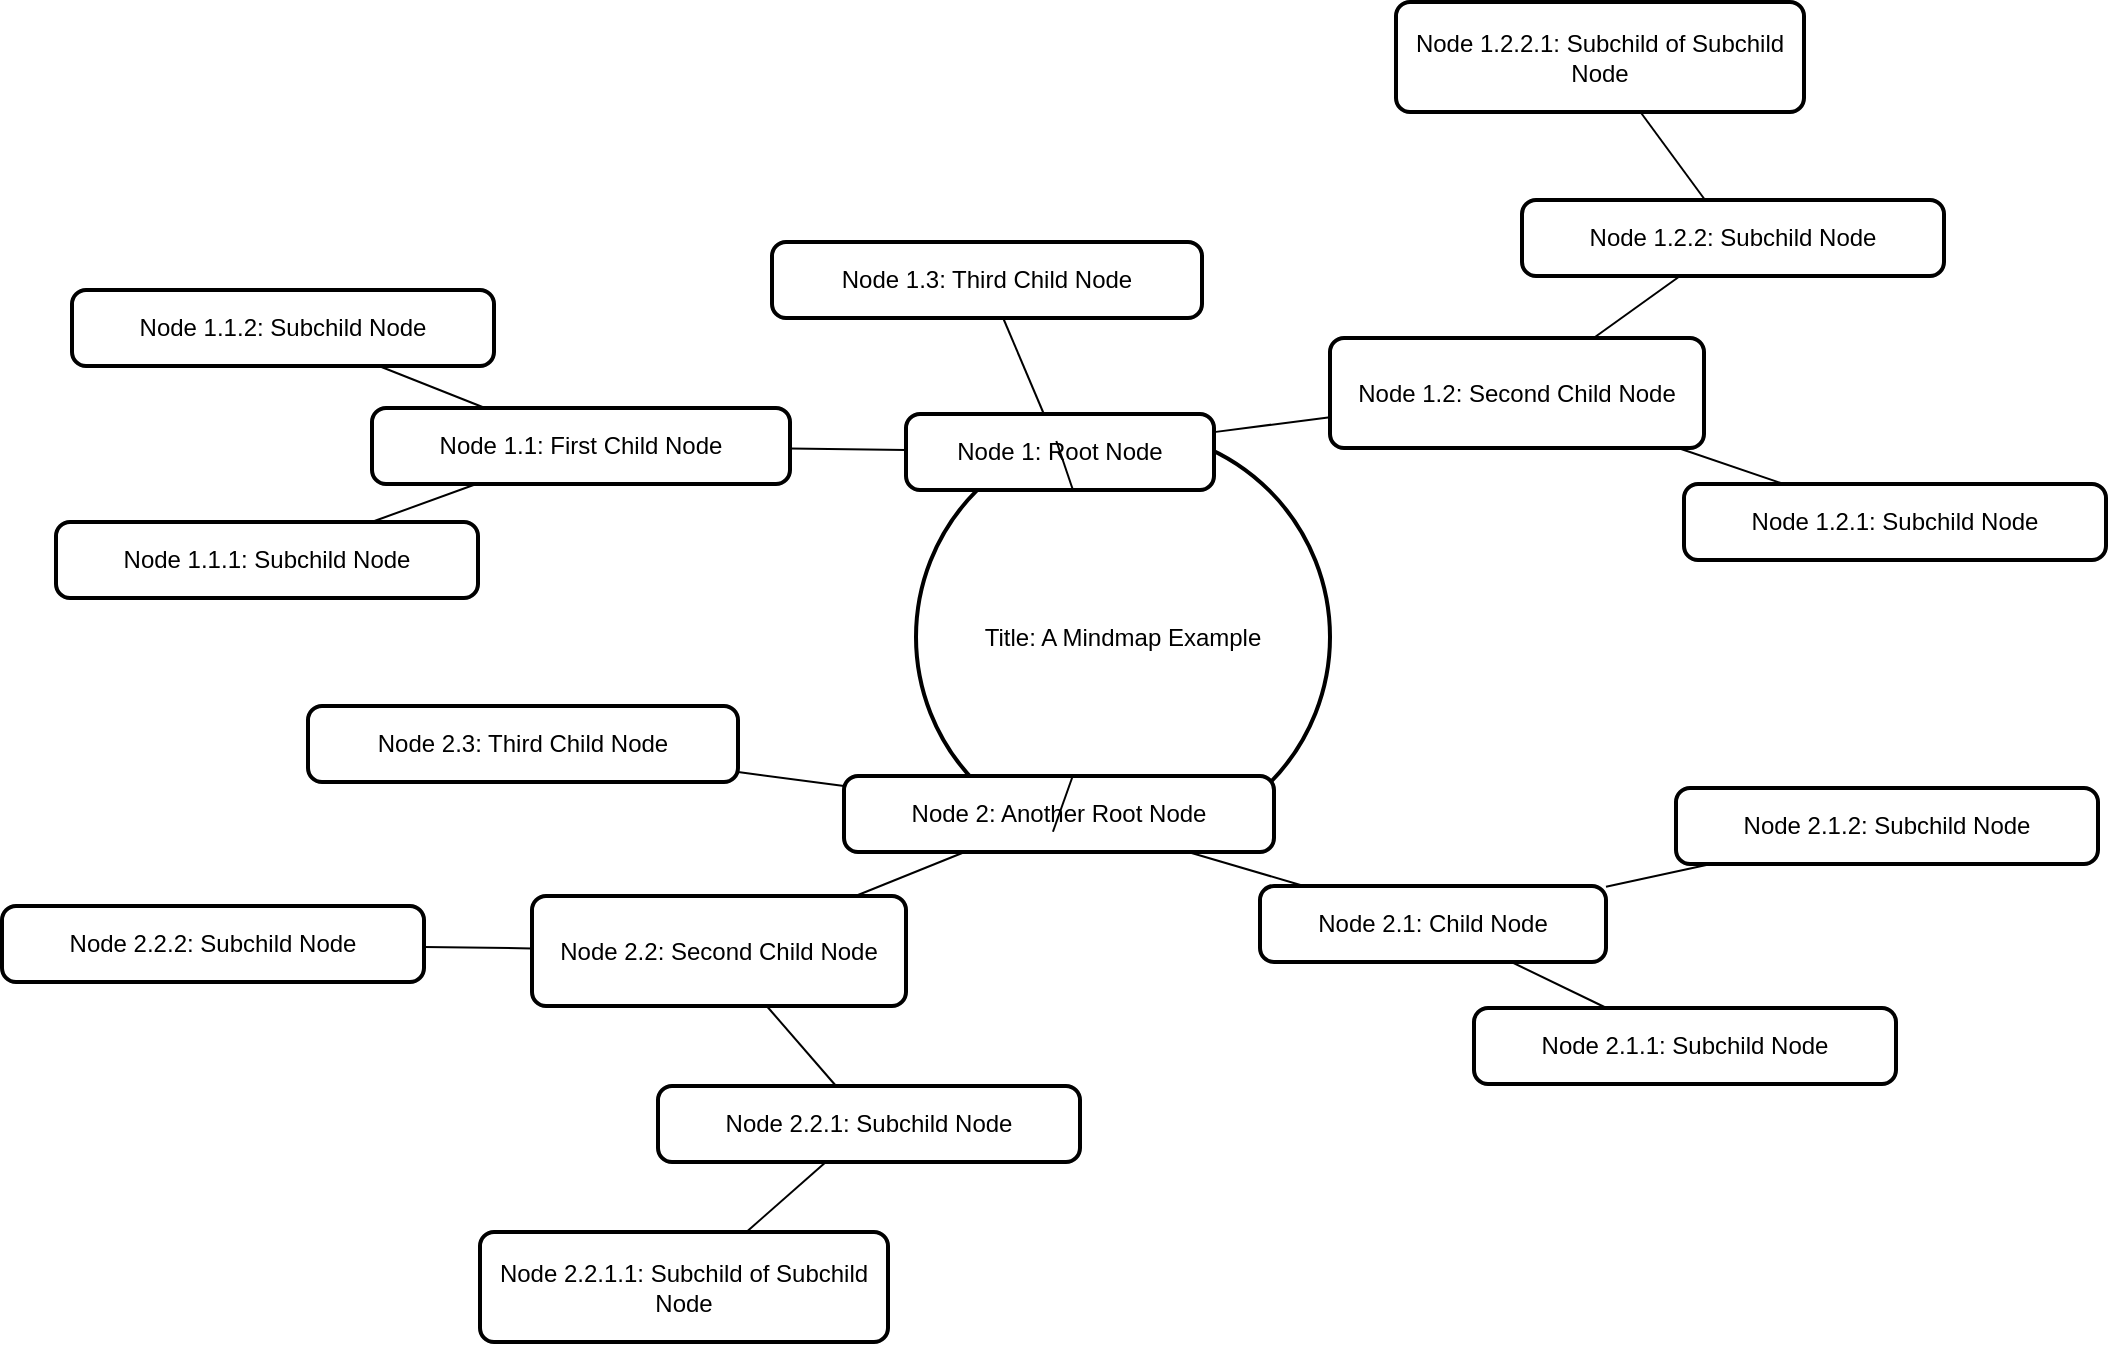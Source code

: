 <mxfile version="26.1.1">
  <diagram name="Page-1" id="M2KfYw1JNyufy3sfnQmH">
    <mxGraphModel>
      <root>
        <mxCell id="0" />
        <mxCell id="1" parent="0" />
        <mxCell id="2" value="Title: A Mindmap Example" style="ellipse;aspect=fixed;strokeWidth=2;whiteSpace=wrap;" vertex="1" parent="1">
          <mxGeometry x="472" y="229" width="207" height="207" as="geometry" />
        </mxCell>
        <mxCell id="3" value="Node 1: Root Node" style="rounded=1;absoluteArcSize=1;arcSize=14;whiteSpace=wrap;strokeWidth=2;" vertex="1" parent="1">
          <mxGeometry x="467" y="221" width="154" height="38" as="geometry" />
        </mxCell>
        <mxCell id="4" value="Node 1.1: First Child Node" style="rounded=1;absoluteArcSize=1;arcSize=14;whiteSpace=wrap;strokeWidth=2;" vertex="1" parent="1">
          <mxGeometry x="200" y="218" width="209" height="38" as="geometry" />
        </mxCell>
        <mxCell id="5" value="Node 1.1.1: Subchild Node" style="rounded=1;absoluteArcSize=1;arcSize=14;whiteSpace=wrap;strokeWidth=2;" vertex="1" parent="1">
          <mxGeometry x="42" y="275" width="211" height="38" as="geometry" />
        </mxCell>
        <mxCell id="6" value="Node 1.1.2: Subchild Node" style="rounded=1;absoluteArcSize=1;arcSize=14;whiteSpace=wrap;strokeWidth=2;" vertex="1" parent="1">
          <mxGeometry x="50" y="159" width="211" height="38" as="geometry" />
        </mxCell>
        <mxCell id="7" value="Node 1.2: Second Child Node" style="rounded=1;absoluteArcSize=1;arcSize=14;whiteSpace=wrap;strokeWidth=2;" vertex="1" parent="1">
          <mxGeometry x="679" y="183" width="187" height="55" as="geometry" />
        </mxCell>
        <mxCell id="8" value="Node 1.2.1: Subchild Node" style="rounded=1;absoluteArcSize=1;arcSize=14;whiteSpace=wrap;strokeWidth=2;" vertex="1" parent="1">
          <mxGeometry x="856" y="256" width="211" height="38" as="geometry" />
        </mxCell>
        <mxCell id="9" value="Node 1.2.2: Subchild Node" style="rounded=1;absoluteArcSize=1;arcSize=14;whiteSpace=wrap;strokeWidth=2;" vertex="1" parent="1">
          <mxGeometry x="775" y="114" width="211" height="38" as="geometry" />
        </mxCell>
        <mxCell id="10" value="Node 1.2.2.1: Subchild of Subchild Node" style="rounded=1;absoluteArcSize=1;arcSize=14;whiteSpace=wrap;strokeWidth=2;" vertex="1" parent="1">
          <mxGeometry x="712" y="15" width="204" height="55" as="geometry" />
        </mxCell>
        <mxCell id="11" value="Node 1.3: Third Child Node" style="rounded=1;absoluteArcSize=1;arcSize=14;whiteSpace=wrap;strokeWidth=2;" vertex="1" parent="1">
          <mxGeometry x="400" y="135" width="215" height="38" as="geometry" />
        </mxCell>
        <mxCell id="12" value="Node 2: Another Root Node" style="rounded=1;absoluteArcSize=1;arcSize=14;whiteSpace=wrap;strokeWidth=2;" vertex="1" parent="1">
          <mxGeometry x="436" y="402" width="215" height="38" as="geometry" />
        </mxCell>
        <mxCell id="13" value="Node 2.1: Child Node" style="rounded=1;absoluteArcSize=1;arcSize=14;whiteSpace=wrap;strokeWidth=2;" vertex="1" parent="1">
          <mxGeometry x="644" y="457" width="173" height="38" as="geometry" />
        </mxCell>
        <mxCell id="14" value="Node 2.1.1: Subchild Node" style="rounded=1;absoluteArcSize=1;arcSize=14;whiteSpace=wrap;strokeWidth=2;" vertex="1" parent="1">
          <mxGeometry x="751" y="518" width="211" height="38" as="geometry" />
        </mxCell>
        <mxCell id="15" value="Node 2.1.2: Subchild Node" style="rounded=1;absoluteArcSize=1;arcSize=14;whiteSpace=wrap;strokeWidth=2;" vertex="1" parent="1">
          <mxGeometry x="852" y="408" width="211" height="38" as="geometry" />
        </mxCell>
        <mxCell id="16" value="Node 2.2: Second Child Node" style="rounded=1;absoluteArcSize=1;arcSize=14;whiteSpace=wrap;strokeWidth=2;" vertex="1" parent="1">
          <mxGeometry x="280" y="462" width="187" height="55" as="geometry" />
        </mxCell>
        <mxCell id="17" value="Node 2.2.1: Subchild Node" style="rounded=1;absoluteArcSize=1;arcSize=14;whiteSpace=wrap;strokeWidth=2;" vertex="1" parent="1">
          <mxGeometry x="343" y="557" width="211" height="38" as="geometry" />
        </mxCell>
        <mxCell id="18" value="Node 2.2.1.1: Subchild of Subchild Node" style="rounded=1;absoluteArcSize=1;arcSize=14;whiteSpace=wrap;strokeWidth=2;" vertex="1" parent="1">
          <mxGeometry x="254" y="630" width="204" height="55" as="geometry" />
        </mxCell>
        <mxCell id="19" value="Node 2.2.2: Subchild Node" style="rounded=1;absoluteArcSize=1;arcSize=14;whiteSpace=wrap;strokeWidth=2;" vertex="1" parent="1">
          <mxGeometry x="15" y="467" width="211" height="38" as="geometry" />
        </mxCell>
        <mxCell id="20" value="Node 2.3: Third Child Node" style="rounded=1;absoluteArcSize=1;arcSize=14;whiteSpace=wrap;strokeWidth=2;" vertex="1" parent="1">
          <mxGeometry x="168" y="367" width="215" height="38" as="geometry" />
        </mxCell>
        <mxCell id="21" style="endArrow=none" edge="1" parent="1" source="2" target="3">
          <mxGeometry relative="1" as="geometry" />
        </mxCell>
        <mxCell id="22" style="endArrow=none" edge="1" parent="1" source="2" target="12">
          <mxGeometry relative="1" as="geometry" />
        </mxCell>
        <mxCell id="23" style="endArrow=none" edge="1" parent="1" source="3" target="4">
          <mxGeometry relative="1" as="geometry" />
        </mxCell>
        <mxCell id="24" style="endArrow=none" edge="1" parent="1" source="3" target="7">
          <mxGeometry relative="1" as="geometry" />
        </mxCell>
        <mxCell id="25" style="endArrow=none" edge="1" parent="1" source="3" target="11">
          <mxGeometry relative="1" as="geometry" />
        </mxCell>
        <mxCell id="26" style="endArrow=none" edge="1" parent="1" source="4" target="5">
          <mxGeometry relative="1" as="geometry" />
        </mxCell>
        <mxCell id="27" style="endArrow=none" edge="1" parent="1" source="4" target="6">
          <mxGeometry relative="1" as="geometry" />
        </mxCell>
        <mxCell id="28" style="endArrow=none" edge="1" parent="1" source="7" target="8">
          <mxGeometry relative="1" as="geometry" />
        </mxCell>
        <mxCell id="29" style="endArrow=none" edge="1" parent="1" source="7" target="9">
          <mxGeometry relative="1" as="geometry" />
        </mxCell>
        <mxCell id="30" style="endArrow=none" edge="1" parent="1" source="9" target="10">
          <mxGeometry relative="1" as="geometry" />
        </mxCell>
        <mxCell id="31" style="endArrow=none" edge="1" parent="1" source="12" target="13">
          <mxGeometry relative="1" as="geometry" />
        </mxCell>
        <mxCell id="32" style="endArrow=none" edge="1" parent="1" source="12" target="16">
          <mxGeometry relative="1" as="geometry" />
        </mxCell>
        <mxCell id="33" style="endArrow=none" edge="1" parent="1" source="12" target="20">
          <mxGeometry relative="1" as="geometry" />
        </mxCell>
        <mxCell id="34" style="endArrow=none" edge="1" parent="1" source="13" target="14">
          <mxGeometry relative="1" as="geometry" />
        </mxCell>
        <mxCell id="35" style="endArrow=none" edge="1" parent="1" source="13" target="15">
          <mxGeometry relative="1" as="geometry" />
        </mxCell>
        <mxCell id="36" style="endArrow=none" edge="1" parent="1" source="16" target="17">
          <mxGeometry relative="1" as="geometry" />
        </mxCell>
        <mxCell id="37" style="endArrow=none" edge="1" parent="1" source="16" target="19">
          <mxGeometry relative="1" as="geometry" />
        </mxCell>
        <mxCell id="38" style="endArrow=none" edge="1" parent="1" source="17" target="18">
          <mxGeometry relative="1" as="geometry" />
        </mxCell>
      </root>
    </mxGraphModel>
  </diagram>
</mxfile>
